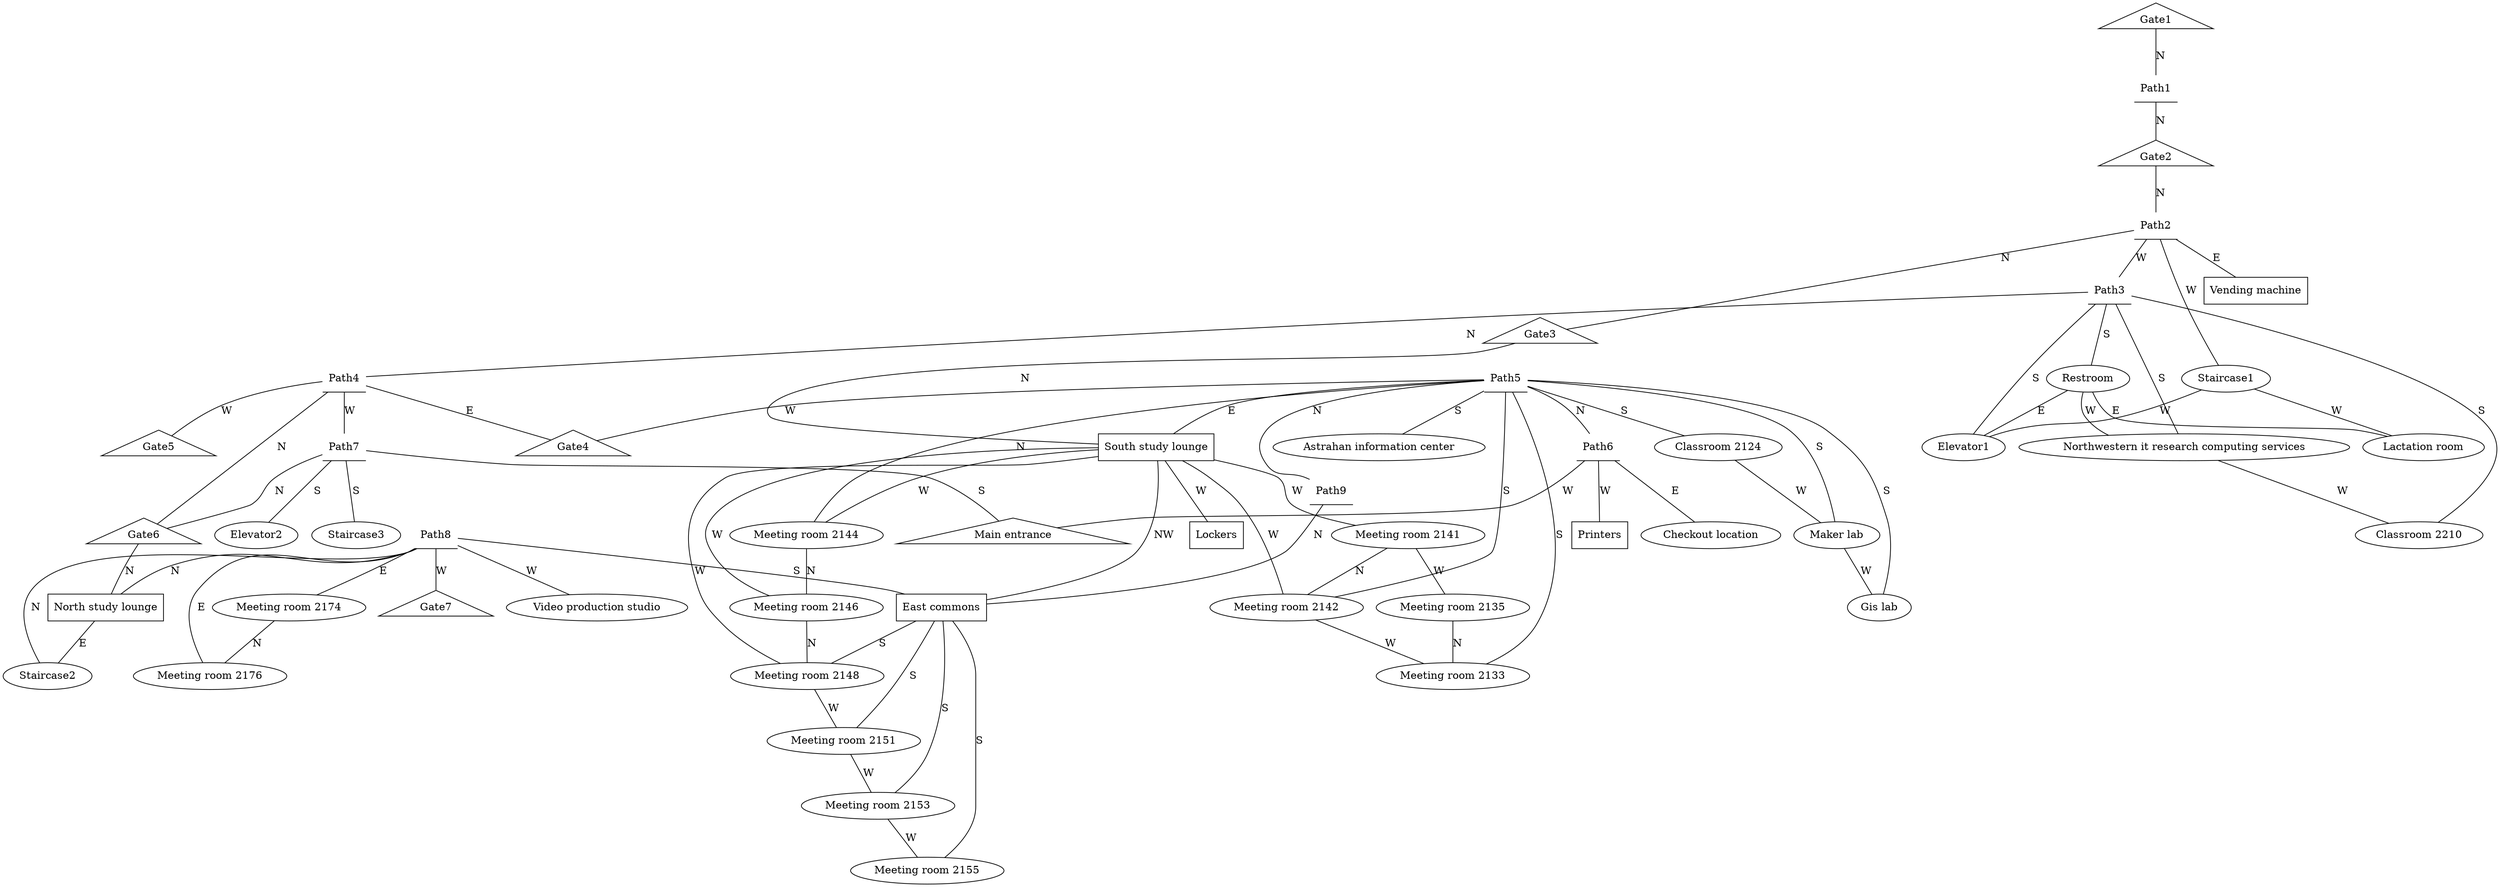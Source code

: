 // Mudd map representation
digraph {
	gate1 [label=Gate1 shape=triangle]
	gate2 [label=Gate2 shape=triangle]
	gate3 [label=Gate3 shape=triangle]
	gate4 [label=Gate4 shape=triangle]
	gate5 [label=Gate5 shape=triangle]
	gate6 [label=Gate6 shape=triangle]
	gate7 [label=Gate7 shape=triangle]
	"main-entrance" [label="Main entrance" shape=triangle]
	path1 [label=Path1 shape=underline]
	path2 [label=Path2 shape=underline]
	path3 [label=Path3 shape=underline]
	path4 [label=Path4 shape=underline]
	path5 [label=Path5 shape=underline]
	path6 [label=Path6 shape=underline]
	path7 [label=Path7 shape=underline]
	path8 [label=Path8 shape=underline]
	path9 [label=Path9 shape=underline]
	staircase1 [label=Staircase1 shape=oval]
	staircase2 [label=Staircase2 shape=oval]
	staircase3 [label=Staircase3 shape=oval]
	elevator1 [label=Elevator1 shape=oval]
	elevator2 [label=Elevator2 shape=oval]
	"lactation-room" [label="Lactation room" shape=oval]
	restroom [label=Restroom shape=oval]
	"northwestern-it-research-computing-services" [label="Northwestern it research computing services" shape=oval]
	"classroom-2210" [label="Classroom 2210" shape=oval]
	"classroom-2124" [label="Classroom 2124" shape=oval]
	"maker-lab" [label="Maker lab" shape=oval]
	"gis-lab" [label="Gis lab" shape=oval]
	"meeting-room-2141" [label="Meeting room 2141" shape=oval]
	"meeting-room-2135" [label="Meeting room 2135" shape=oval]
	"meeting-room-2142" [label="Meeting room 2142" shape=oval]
	"meeting-room-2133" [label="Meeting room 2133" shape=oval]
	"meeting-room-2144" [label="Meeting room 2144" shape=oval]
	"meeting-room-2146" [label="Meeting room 2146" shape=oval]
	"meeting-room-2148" [label="Meeting room 2148" shape=oval]
	"meeting-room-2151" [label="Meeting room 2151" shape=oval]
	"meeting-room-2153" [label="Meeting room 2153" shape=oval]
	"meeting-room-2155" [label="Meeting room 2155" shape=oval]
	"meeting-room-2174" [label="Meeting room 2174" shape=oval]
	"meeting-room-2176" [label="Meeting room 2176" shape=oval]
	"video-production-studio" [label="Video production studio" shape=oval]
	"checkout-location" [label="Checkout location" shape=oval]
	lockers [label=Lockers shape=box]
	"south-study-lounge" [label="South study lounge" shape=box]
	"north-study-lounge" [label="North study lounge" shape=box]
	printers [label=Printers shape=box]
	"astrahan-information-center" [label="Astrahan information center" shape=oval]
	"east-commons" [label="East commons" shape=box]
	"vending-machine" [label="Vending machine" shape=box]
	path2 -> path3 [label=W arrowhead=none]
	path3 -> path4 [label=N arrowhead=none]
	path4 -> path7 [label=W arrowhead=none]
	path5 -> path6 [label=N arrowhead=none]
	path5 -> path9 [label=N arrowhead=none]
	gate1 -> path1 [label=N arrowhead=none]
	path1 -> gate2 [label=N arrowhead=none]
	gate2 -> path2 [label=N arrowhead=none]
	path2 -> gate3 [label=N arrowhead=none]
	path4 -> gate4 [label=E arrowhead=none]
	path4 -> gate5 [label=W arrowhead=none]
	path4 -> gate6 [label=N arrowhead=none]
	path7 -> gate6 [label=N arrowhead=none]
	path7 -> "main-entrance" [label=S arrowhead=none]
	path6 -> "main-entrance" [label=W arrowhead=none]
	path5 -> gate4 [label=W arrowhead=none]
	path8 -> gate7 [label=W arrowhead=none]
	path2 -> staircase1 [label=W arrowhead=none]
	path3 -> elevator1 [label=S arrowhead=none]
	path3 -> restroom [label=S arrowhead=none]
	path3 -> "northwestern-it-research-computing-services" [label=S arrowhead=none]
	path3 -> "classroom-2210" [label=S arrowhead=none]
	path5 -> "meeting-room-2142" [label=S arrowhead=none]
	path5 -> "meeting-room-2133" [label=S arrowhead=none]
	path5 -> "meeting-room-2144" [label=N arrowhead=none]
	path5 -> "classroom-2124" [label=S arrowhead=none]
	path5 -> "maker-lab" [label=S arrowhead=none]
	path5 -> "gis-lab" [label=S arrowhead=none]
	path6 -> "checkout-location" [label=E arrowhead=none]
	path7 -> elevator2 [label=S arrowhead=none]
	path7 -> staircase3 [label=S arrowhead=none]
	path8 -> "meeting-room-2174" [label=E arrowhead=none]
	path8 -> "meeting-room-2176" [label=E arrowhead=none]
	path8 -> staircase2 [label=N arrowhead=none]
	path8 -> "video-production-studio" [label=W arrowhead=none]
	path2 -> "vending-machine" [label=E arrowhead=none]
	path5 -> "astrahan-information-center" [label=S arrowhead=none]
	path5 -> "south-study-lounge" [label=E arrowhead=none]
	path6 -> printers [label=W arrowhead=none]
	path8 -> "north-study-lounge" [label=N arrowhead=none]
	path8 -> "east-commons" [label=S arrowhead=none]
	path9 -> "east-commons" [label=N arrowhead=none]
	gate3 -> "south-study-lounge" [label=N arrowhead=none]
	gate6 -> "north-study-lounge" [label=N arrowhead=none]
	staircase1 -> "lactation-room" [label=W arrowhead=none]
	staircase1 -> elevator1 [label=W arrowhead=none]
	restroom -> "lactation-room" [label=E arrowhead=none]
	restroom -> elevator1 [label=E arrowhead=none]
	restroom -> "northwestern-it-research-computing-services" [label=W arrowhead=none]
	"northwestern-it-research-computing-services" -> "classroom-2210" [label=W arrowhead=none]
	"classroom-2124" -> "maker-lab" [label=W arrowhead=none]
	"maker-lab" -> "gis-lab" [label=W arrowhead=none]
	"meeting-room-2141" -> "meeting-room-2135" [label=W arrowhead=none]
	"meeting-room-2141" -> "meeting-room-2142" [label=N arrowhead=none]
	"meeting-room-2142" -> "meeting-room-2133" [label=W arrowhead=none]
	"meeting-room-2135" -> "meeting-room-2133" [label=N arrowhead=none]
	"meeting-room-2144" -> "meeting-room-2146" [label=N arrowhead=none]
	"meeting-room-2146" -> "meeting-room-2148" [label=N arrowhead=none]
	"meeting-room-2148" -> "meeting-room-2151" [label=W arrowhead=none]
	"meeting-room-2151" -> "meeting-room-2153" [label=W arrowhead=none]
	"meeting-room-2153" -> "meeting-room-2155" [label=W arrowhead=none]
	"meeting-room-2174" -> "meeting-room-2176" [label=N arrowhead=none]
	"south-study-lounge" -> "meeting-room-2141" [label=W arrowhead=none]
	"south-study-lounge" -> "meeting-room-2142" [label=W arrowhead=none]
	"south-study-lounge" -> "meeting-room-2144" [label=W arrowhead=none]
	"south-study-lounge" -> "meeting-room-2146" [label=W arrowhead=none]
	"south-study-lounge" -> "meeting-room-2148" [label=W arrowhead=none]
	"east-commons" -> "meeting-room-2148" [label=S arrowhead=none]
	"east-commons" -> "meeting-room-2151" [label=S arrowhead=none]
	"east-commons" -> "meeting-room-2153" [label=S arrowhead=none]
	"east-commons" -> "meeting-room-2155" [label=S arrowhead=none]
	"north-study-lounge" -> staircase2 [label=E arrowhead=none]
	"south-study-lounge" -> "east-commons" [label=NW arrowhead=none]
	"south-study-lounge" -> lockers [label=W arrowhead=none]
}

